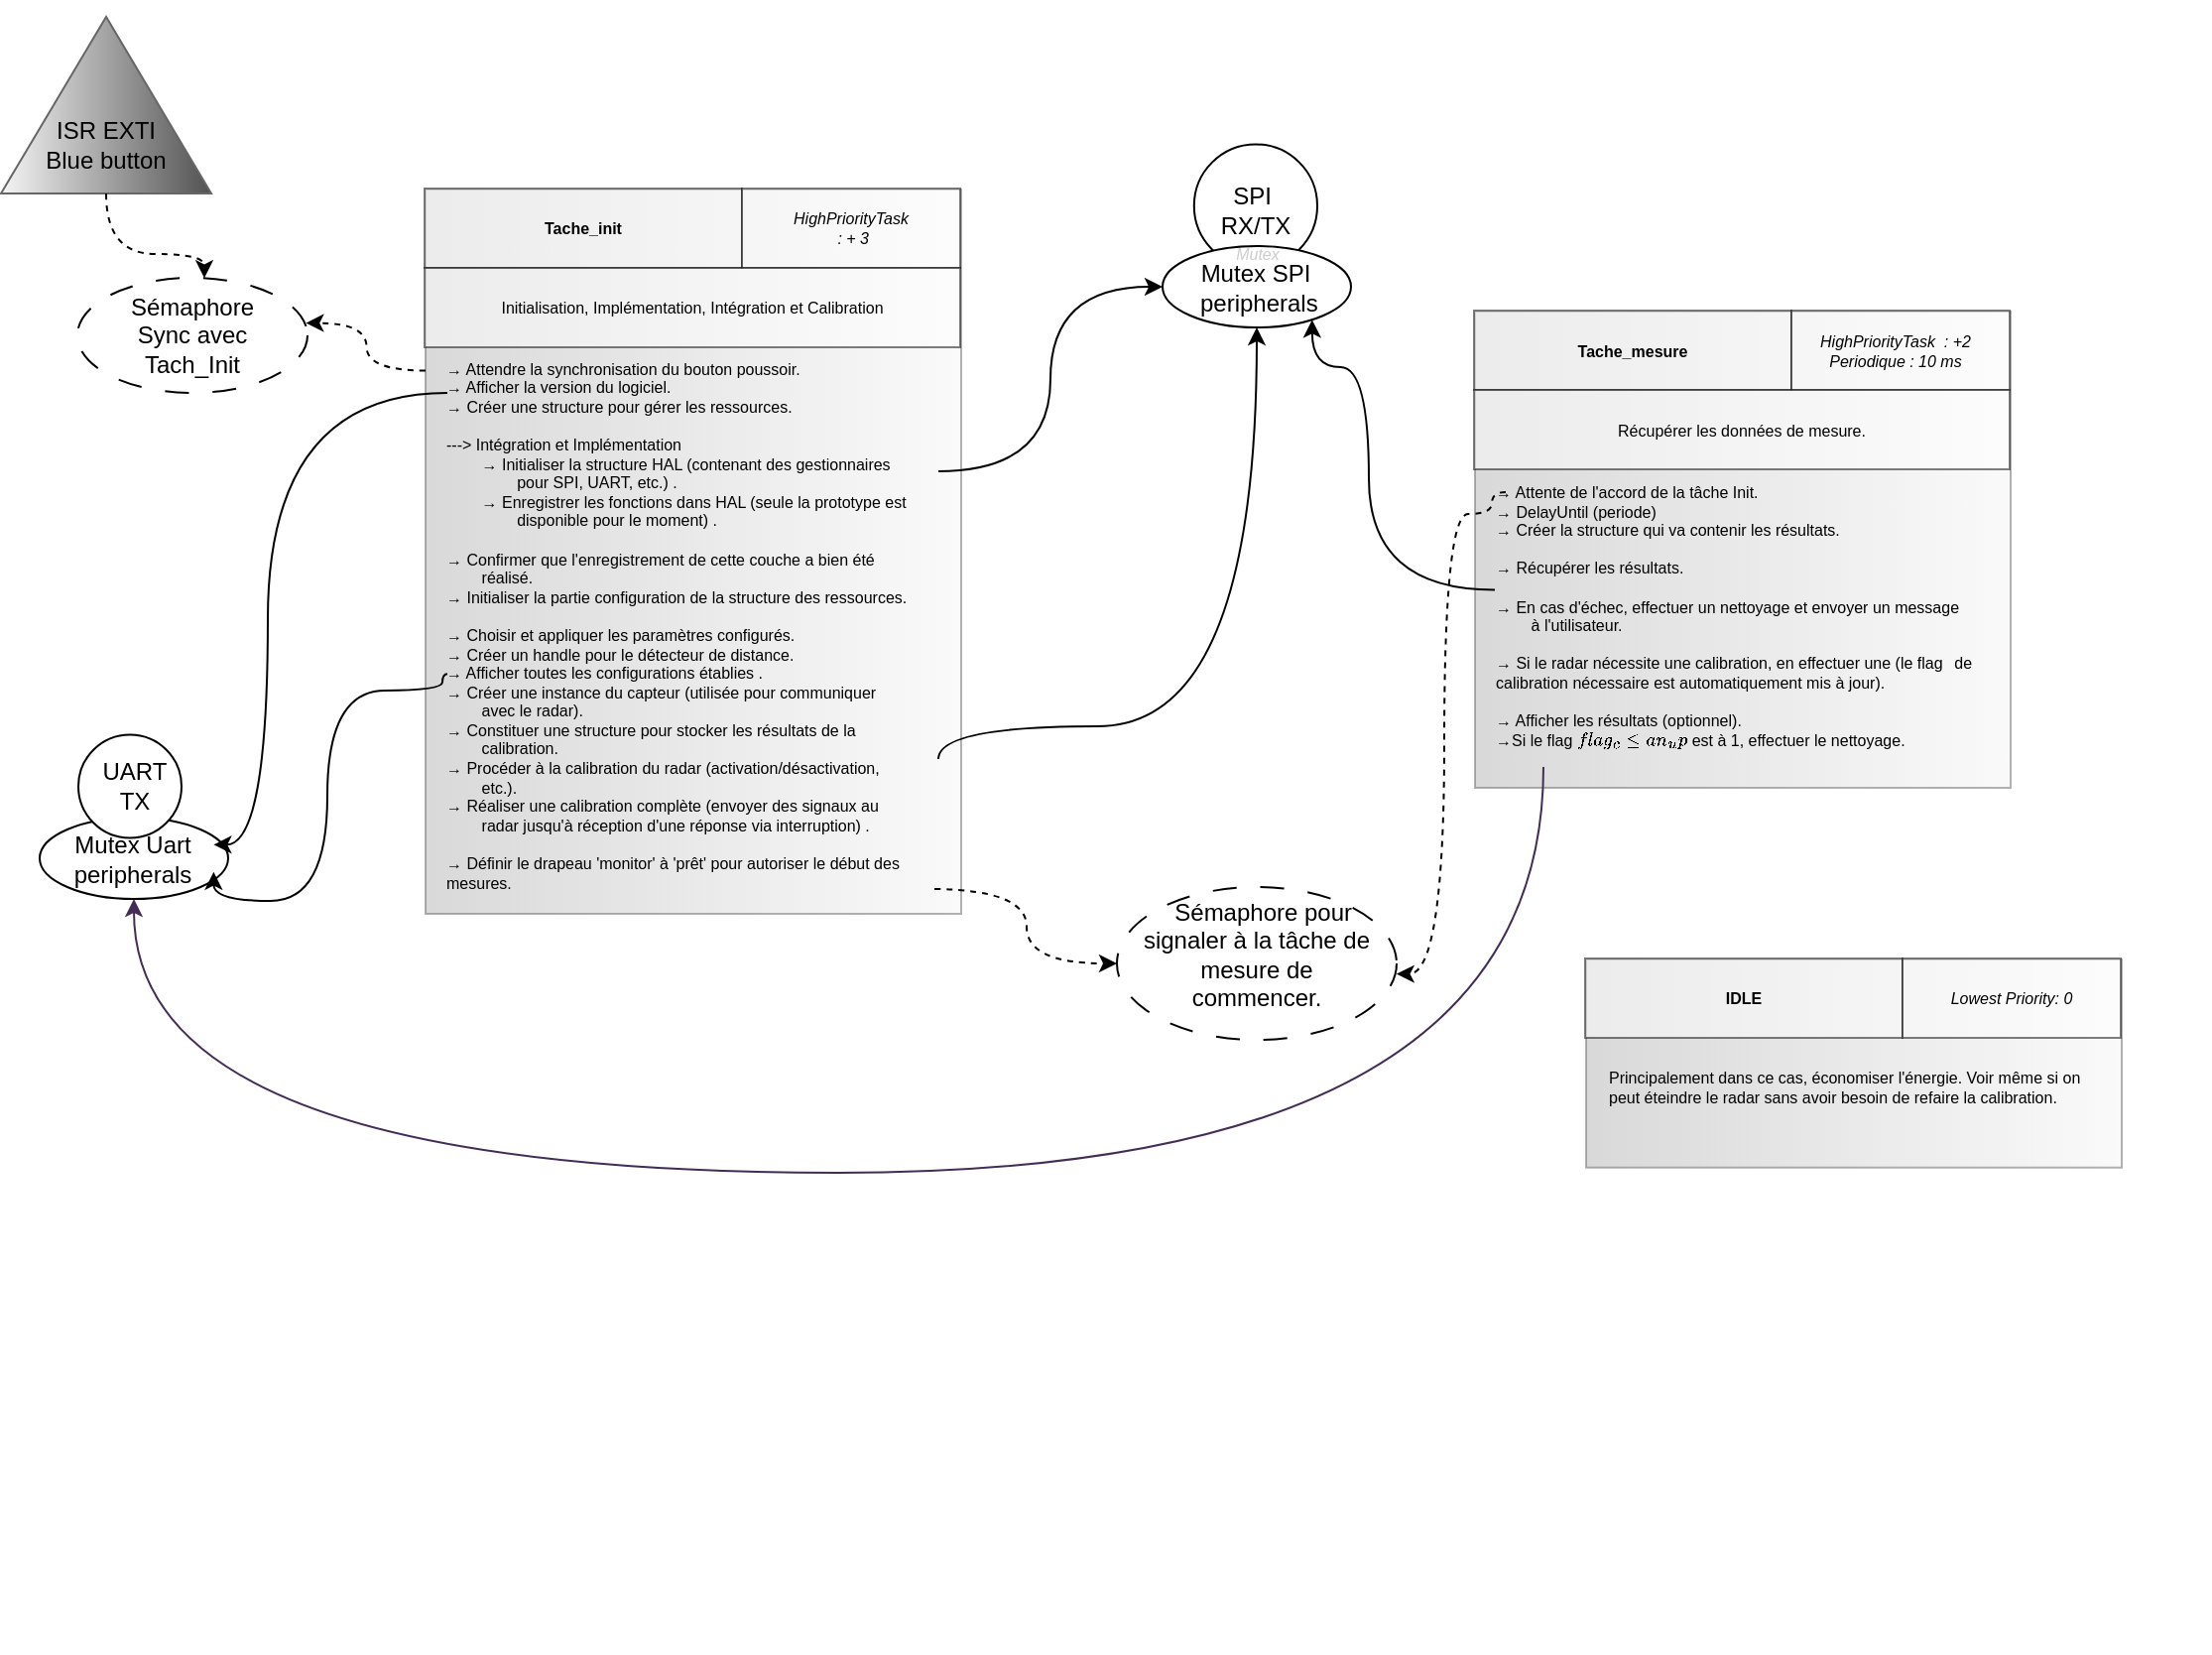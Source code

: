 <mxfile version="24.7.1" type="device">
  <diagram name="Page-1" id="WV3pjshjs76Fu0kXWGBu">
    <mxGraphModel dx="1168" dy="674" grid="0" gridSize="10" guides="1" tooltips="1" connect="1" arrows="1" fold="1" page="1" pageScale="1" pageWidth="1575" pageHeight="1181" math="0" shadow="0">
      <root>
        <mxCell id="0" />
        <mxCell id="1" parent="0" />
        <mxCell id="NJ-4D6JUMiWZt7nm9Dlb-1" value="" style="group;align=left;fontSize=8;fontColor=#000000;opacity=50;" vertex="1" connectable="0" parent="1">
          <mxGeometry x="246" y="131" width="362" height="360" as="geometry" />
        </mxCell>
        <mxCell id="NJ-4D6JUMiWZt7nm9Dlb-2" value="" style="rounded=0;whiteSpace=wrap;html=1;rotation=90;fontSize=8;opacity=50;fillColor=#f5f5f5;gradientColor=#b3b3b3;strokeColor=#666666;" vertex="1" parent="NJ-4D6JUMiWZt7nm9Dlb-1">
          <mxGeometry y="48" width="365" height="270" as="geometry" />
        </mxCell>
        <mxCell id="NJ-4D6JUMiWZt7nm9Dlb-3" value="" style="rounded=0;whiteSpace=wrap;html=1;fontSize=8;fontColor=#000000;opacity=50;" vertex="1" parent="NJ-4D6JUMiWZt7nm9Dlb-1">
          <mxGeometry x="47" width="160" height="40" as="geometry" />
        </mxCell>
        <mxCell id="NJ-4D6JUMiWZt7nm9Dlb-4" value="" style="rounded=0;whiteSpace=wrap;html=1;fontSize=8;fontColor=#000000;opacity=50;" vertex="1" parent="NJ-4D6JUMiWZt7nm9Dlb-1">
          <mxGeometry x="207" width="110" height="40" as="geometry" />
        </mxCell>
        <mxCell id="NJ-4D6JUMiWZt7nm9Dlb-5" value="" style="rounded=0;whiteSpace=wrap;html=1;fontSize=8;fontColor=#000000;opacity=50;" vertex="1" parent="NJ-4D6JUMiWZt7nm9Dlb-1">
          <mxGeometry x="47" y="40" width="270" height="40" as="geometry" />
        </mxCell>
        <mxCell id="NJ-4D6JUMiWZt7nm9Dlb-6" value="Tache_init" style="text;html=1;strokeColor=none;fillColor=none;align=center;verticalAlign=middle;whiteSpace=wrap;rounded=0;fontStyle=1;fontSize=8;fontColor=#000000;opacity=50;" vertex="1" parent="NJ-4D6JUMiWZt7nm9Dlb-1">
          <mxGeometry x="57" y="10" width="140" height="20" as="geometry" />
        </mxCell>
        <mxCell id="NJ-4D6JUMiWZt7nm9Dlb-7" value="&lt;div&gt;HighPriorityTask&lt;/div&gt;&amp;nbsp;: + 3" style="text;html=1;strokeColor=none;fillColor=none;align=center;verticalAlign=middle;whiteSpace=wrap;rounded=0;fontStyle=2;fontSize=8;fontColor=#000000;opacity=50;" vertex="1" parent="NJ-4D6JUMiWZt7nm9Dlb-1">
          <mxGeometry x="217" y="10" width="90" height="20" as="geometry" />
        </mxCell>
        <mxCell id="NJ-4D6JUMiWZt7nm9Dlb-8" value="Initialisation, Implémentation, Intégration et Calibration" style="text;html=1;strokeColor=none;fillColor=none;align=center;verticalAlign=middle;whiteSpace=wrap;rounded=0;fontSize=8;fontColor=#000000;opacity=50;" vertex="1" parent="NJ-4D6JUMiWZt7nm9Dlb-1">
          <mxGeometry x="57" y="50" width="250" height="20" as="geometry" />
        </mxCell>
        <mxCell id="NJ-4D6JUMiWZt7nm9Dlb-9" value="&lt;br&gt;→ Attendre la synchronisation du bouton poussoir.&lt;br&gt;→ Afficher la version du logiciel.&amp;nbsp; &lt;br&gt;→ Créer une structure pour gérer les ressources.&amp;nbsp; &lt;br&gt;&lt;br&gt;---&amp;gt; Intégration et Implémentation&amp;nbsp;&amp;nbsp; &lt;br&gt;&lt;span style=&quot;white-space: pre;&quot;&gt;&#x9;&lt;/span&gt;→ Initialiser la structure HAL (contenant des gestionnaires &lt;span style=&quot;white-space: pre;&quot;&gt;&#x9;&lt;/span&gt;&lt;span style=&quot;white-space: pre;&quot;&gt;&#x9;&lt;/span&gt;pour SPI, UART, etc.) . &lt;br&gt;&lt;span style=&quot;white-space: pre;&quot;&gt;&#x9;&lt;/span&gt;→ Enregistrer les fonctions dans HAL (seule la prototype est &lt;span style=&quot;white-space: pre;&quot;&gt;&#x9;&lt;/span&gt;&lt;span style=&quot;white-space: pre;&quot;&gt;&#x9;&lt;/span&gt;disponible pour le moment) . &lt;br&gt;&lt;br&gt;→ Confirmer que l&#39;enregistrement de cette couche a bien été &lt;span style=&quot;white-space: pre;&quot;&gt;&#x9;&lt;/span&gt;réalisé.&lt;br&gt;→ Initialiser la partie configuration de la structure des ressources.&amp;nbsp; &lt;br&gt;&lt;br&gt;→ Choisir et appliquer les paramètres configurés.&amp;nbsp; &lt;br&gt;→ Créer un handle pour le détecteur de distance.&amp;nbsp; &lt;br&gt;→ Afficher toutes les configurations établies . &lt;br&gt;→ Créer une instance du capteur (utilisée pour communiquer &lt;span style=&quot;white-space: pre;&quot;&gt;&#x9;&lt;/span&gt;avec le radar).&amp;nbsp; &lt;br&gt;→ Constituer une structure pour stocker les résultats de la &lt;span style=&quot;white-space: pre;&quot;&gt;&#x9;&lt;/span&gt;calibration.&amp;nbsp; &lt;br&gt;→ Procéder à la calibration du radar (activation/désactivation, &lt;span style=&quot;white-space: pre;&quot;&gt;&#x9;&lt;/span&gt;etc.).&amp;nbsp; &lt;br&gt;&lt;div&gt;→ Réaliser une calibration complète (envoyer des signaux au &lt;span style=&quot;white-space: pre;&quot;&gt;&#x9;&lt;/span&gt;radar jusqu&#39;à réception d&#39;une réponse via interruption) . &lt;/div&gt;&lt;div&gt;&lt;br&gt;→ Définir le drapeau &#39;monitor&#39; à &#39;prêt&#39; pour autoriser le début des mesures.&lt;br&gt;&lt;/div&gt;" style="text;html=1;strokeColor=none;fillColor=none;align=left;verticalAlign=top;whiteSpace=wrap;rounded=0;fontSize=8;fontColor=#000000;opacity=50;" vertex="1" parent="NJ-4D6JUMiWZt7nm9Dlb-1">
          <mxGeometry x="56" y="70" width="250" height="290" as="geometry" />
        </mxCell>
        <mxCell id="NJ-4D6JUMiWZt7nm9Dlb-10" value="" style="group" vertex="1" connectable="0" parent="1">
          <mxGeometry x="88" y="36" width="89" height="106" as="geometry" />
        </mxCell>
        <mxCell id="NJ-4D6JUMiWZt7nm9Dlb-11" value="" style="triangle;whiteSpace=wrap;html=1;align=left;rotation=-90;fillColor=#f5f5f5;gradientColor=#525252;strokeColor=#666666;" vertex="1" parent="NJ-4D6JUMiWZt7nm9Dlb-10">
          <mxGeometry width="89" height="106" as="geometry" />
        </mxCell>
        <mxCell id="NJ-4D6JUMiWZt7nm9Dlb-12" value="&lt;div&gt;ISR EXTI &lt;br&gt;&lt;/div&gt;&lt;div&gt;Blue button&lt;br&gt;&lt;/div&gt;" style="text;html=1;strokeColor=none;fillColor=none;align=center;verticalAlign=middle;whiteSpace=wrap;rounded=0;" vertex="1" parent="NJ-4D6JUMiWZt7nm9Dlb-10">
          <mxGeometry x="11.125" y="62.54" width="66.75" height="21.2" as="geometry" />
        </mxCell>
        <mxCell id="NJ-4D6JUMiWZt7nm9Dlb-13" value="" style="group;dashed=1;dashPattern=8 8;" vertex="1" connectable="0" parent="1">
          <mxGeometry x="118" y="176" width="116" height="58" as="geometry" />
        </mxCell>
        <mxCell id="NJ-4D6JUMiWZt7nm9Dlb-14" value="" style="ellipse;whiteSpace=wrap;html=1;align=left;dashed=1;dashPattern=12 12;" vertex="1" parent="NJ-4D6JUMiWZt7nm9Dlb-13">
          <mxGeometry width="116" height="58.0" as="geometry" />
        </mxCell>
        <mxCell id="NJ-4D6JUMiWZt7nm9Dlb-15" value="&lt;div&gt;Sémaphore &lt;br&gt;&lt;/div&gt;&lt;div&gt;Sync avec Tach_Init&lt;br&gt;&lt;/div&gt;" style="text;html=1;strokeColor=none;fillColor=none;align=center;verticalAlign=middle;whiteSpace=wrap;rounded=0;" vertex="1" parent="NJ-4D6JUMiWZt7nm9Dlb-13">
          <mxGeometry x="8.923" y="19.333" width="98.154" height="19.333" as="geometry" />
        </mxCell>
        <mxCell id="NJ-4D6JUMiWZt7nm9Dlb-16" value="" style="group;dashed=1;dashPattern=8 8;" vertex="1" connectable="0" parent="1">
          <mxGeometry x="642" y="483" width="141" height="77" as="geometry" />
        </mxCell>
        <mxCell id="NJ-4D6JUMiWZt7nm9Dlb-17" value="" style="ellipse;whiteSpace=wrap;html=1;align=left;dashed=1;dashPattern=12 12;" vertex="1" parent="NJ-4D6JUMiWZt7nm9Dlb-16">
          <mxGeometry width="141" height="77" as="geometry" />
        </mxCell>
        <mxCell id="NJ-4D6JUMiWZt7nm9Dlb-18" value="&amp;nbsp; Sémaphore pour signaler à la tâche de mesure de commencer." style="text;html=1;strokeColor=none;fillColor=none;align=center;verticalAlign=middle;whiteSpace=wrap;rounded=0;" vertex="1" parent="NJ-4D6JUMiWZt7nm9Dlb-16">
          <mxGeometry x="10.846" y="22.458" width="119.308" height="22.458" as="geometry" />
        </mxCell>
        <mxCell id="NJ-4D6JUMiWZt7nm9Dlb-19" value="" style="rounded=0;whiteSpace=wrap;html=1;rotation=90;fontSize=8;opacity=50;fillColor=#f5f5f5;gradientColor=#b3b3b3;strokeColor=#666666;" vertex="1" parent="1">
          <mxGeometry x="837.5" y="178" width="240" height="270" as="geometry" />
        </mxCell>
        <mxCell id="NJ-4D6JUMiWZt7nm9Dlb-20" value="" style="rounded=0;whiteSpace=wrap;html=1;fontSize=8;fontColor=#000000;opacity=50;" vertex="1" parent="1">
          <mxGeometry x="822" y="192.5" width="160" height="40" as="geometry" />
        </mxCell>
        <mxCell id="NJ-4D6JUMiWZt7nm9Dlb-21" value="" style="rounded=0;whiteSpace=wrap;html=1;fontSize=8;fontColor=#000000;opacity=50;" vertex="1" parent="1">
          <mxGeometry x="982" y="192.5" width="110" height="40" as="geometry" />
        </mxCell>
        <mxCell id="NJ-4D6JUMiWZt7nm9Dlb-22" value="Récupérer les données de mesure." style="rounded=0;whiteSpace=wrap;html=1;fontSize=8;fontColor=#000000;opacity=50;" vertex="1" parent="1">
          <mxGeometry x="822" y="232.5" width="270" height="40" as="geometry" />
        </mxCell>
        <mxCell id="NJ-4D6JUMiWZt7nm9Dlb-23" value="Tache_mesure" style="text;html=1;strokeColor=none;fillColor=none;align=center;verticalAlign=middle;whiteSpace=wrap;rounded=0;fontStyle=1;fontSize=8;fontColor=#000000;opacity=50;" vertex="1" parent="1">
          <mxGeometry x="832" y="202.5" width="140" height="20" as="geometry" />
        </mxCell>
        <mxCell id="NJ-4D6JUMiWZt7nm9Dlb-24" value="&lt;div&gt;HighPriorityTask&amp;nbsp; : +2&lt;/div&gt;&lt;div&gt;Periodique : 10 ms &lt;br&gt;&lt;/div&gt;" style="text;html=1;strokeColor=none;fillColor=none;align=center;verticalAlign=middle;whiteSpace=wrap;rounded=0;fontStyle=2;fontSize=8;fontColor=#000000;opacity=50;" vertex="1" parent="1">
          <mxGeometry x="992" y="202.5" width="85" height="20" as="geometry" />
        </mxCell>
        <mxCell id="NJ-4D6JUMiWZt7nm9Dlb-25" style="edgeStyle=orthogonalEdgeStyle;rounded=0;orthogonalLoop=1;jettySize=auto;html=1;entryX=0.5;entryY=1;entryDx=0;entryDy=0;curved=1;fillColor=#76608a;strokeColor=#432D57;" edge="1" parent="1" source="NJ-4D6JUMiWZt7nm9Dlb-26" target="NJ-4D6JUMiWZt7nm9Dlb-41">
          <mxGeometry relative="1" as="geometry">
            <Array as="points">
              <mxPoint x="857" y="627" />
              <mxPoint x="147" y="627" />
            </Array>
          </mxGeometry>
        </mxCell>
        <mxCell id="NJ-4D6JUMiWZt7nm9Dlb-26" value="&lt;div&gt;→ Attente de l&#39;accord de la tâche Init.&lt;/div&gt;&lt;div&gt;→ DelayUntil (periode)&lt;br&gt;&lt;/div&gt;→ Créer la structure qui va contenir les résultats.&lt;br&gt;&lt;br&gt;→ Récupérer les résultats.&lt;br&gt;&lt;br&gt;→ En cas d&#39;échec, effectuer un nettoyage et envoyer un message &lt;span style=&quot;white-space: pre;&quot;&gt;&#x9;&lt;/span&gt;à l&#39;utilisateur.&lt;br&gt;&lt;br&gt;→ Si le radar nécessite une calibration, en effectuer une (le flag &lt;span style=&quot;white-space: pre;&quot;&gt;&#x9;&lt;/span&gt;de calibration nécessaire est automatiquement mis à jour).&lt;br&gt;&lt;br&gt;&lt;div&gt;→ Afficher les résultats (optionnel).&lt;/div&gt;&lt;div&gt;&lt;div&gt;→Si le flag `flag_clean_up` est à 1, effectuer le nettoyage.&lt;/div&gt;&lt;/div&gt;" style="text;html=1;strokeColor=none;fillColor=none;align=left;verticalAlign=top;whiteSpace=wrap;rounded=0;fontSize=8;fontColor=#000000;opacity=50;" vertex="1" parent="1">
          <mxGeometry x="831" y="272.5" width="250" height="150" as="geometry" />
        </mxCell>
        <mxCell id="NJ-4D6JUMiWZt7nm9Dlb-27" value="" style="group;align=left;fontSize=8;fontColor=#000000;opacity=50;" vertex="1" connectable="0" parent="1">
          <mxGeometry x="831" y="519" width="362" height="350" as="geometry" />
        </mxCell>
        <mxCell id="NJ-4D6JUMiWZt7nm9Dlb-28" value="" style="rounded=0;whiteSpace=wrap;html=1;rotation=90;fontSize=8;opacity=50;fillColor=#f5f5f5;gradientColor=#b3b3b3;strokeColor=#666666;" vertex="1" parent="NJ-4D6JUMiWZt7nm9Dlb-27">
          <mxGeometry x="130.07" y="-82.06" width="104.87" height="270" as="geometry" />
        </mxCell>
        <mxCell id="NJ-4D6JUMiWZt7nm9Dlb-29" value="" style="rounded=0;whiteSpace=wrap;html=1;fontSize=8;fontColor=#000000;opacity=50;" vertex="1" parent="NJ-4D6JUMiWZt7nm9Dlb-27">
          <mxGeometry x="47" width="160" height="40" as="geometry" />
        </mxCell>
        <mxCell id="NJ-4D6JUMiWZt7nm9Dlb-30" value="" style="rounded=0;whiteSpace=wrap;html=1;fontSize=8;fontColor=#000000;opacity=50;" vertex="1" parent="NJ-4D6JUMiWZt7nm9Dlb-27">
          <mxGeometry x="207" width="110" height="40" as="geometry" />
        </mxCell>
        <mxCell id="NJ-4D6JUMiWZt7nm9Dlb-31" value="IDLE" style="text;html=1;strokeColor=none;fillColor=none;align=center;verticalAlign=middle;whiteSpace=wrap;rounded=0;fontStyle=1;fontSize=8;fontColor=#000000;opacity=50;" vertex="1" parent="NJ-4D6JUMiWZt7nm9Dlb-27">
          <mxGeometry x="57" y="10" width="140" height="20" as="geometry" />
        </mxCell>
        <mxCell id="NJ-4D6JUMiWZt7nm9Dlb-32" value="Lowest Priority: 0" style="text;html=1;strokeColor=none;fillColor=none;align=center;verticalAlign=middle;whiteSpace=wrap;rounded=0;fontStyle=2;fontSize=8;fontColor=#000000;opacity=50;" vertex="1" parent="NJ-4D6JUMiWZt7nm9Dlb-27">
          <mxGeometry x="217" y="10" width="90" height="20" as="geometry" />
        </mxCell>
        <mxCell id="NJ-4D6JUMiWZt7nm9Dlb-33" value="Principalement dans ce cas, économiser l&#39;énergie. Voir même si on peut éteindre le radar sans avoir besoin de refaire la calibration." style="text;html=1;strokeColor=none;fillColor=none;align=left;verticalAlign=top;whiteSpace=wrap;rounded=0;fontSize=8;fontColor=#000000;opacity=50;" vertex="1" parent="NJ-4D6JUMiWZt7nm9Dlb-27">
          <mxGeometry x="57" y="49" width="250" height="144" as="geometry" />
        </mxCell>
        <mxCell id="NJ-4D6JUMiWZt7nm9Dlb-34" value="" style="group" vertex="1" connectable="0" parent="1">
          <mxGeometry x="671" y="98" width="72" height="78" as="geometry" />
        </mxCell>
        <mxCell id="NJ-4D6JUMiWZt7nm9Dlb-35" value="" style="ellipse;whiteSpace=wrap;html=1;aspect=fixed;align=left;" vertex="1" parent="NJ-4D6JUMiWZt7nm9Dlb-34">
          <mxGeometry x="9.9" y="10.725" width="62.1" height="62.1" as="geometry" />
        </mxCell>
        <mxCell id="NJ-4D6JUMiWZt7nm9Dlb-36" value="SPI&amp;nbsp; RX/TX " style="text;html=1;strokeColor=none;fillColor=none;align=center;verticalAlign=middle;whiteSpace=wrap;rounded=0;" vertex="1" parent="NJ-4D6JUMiWZt7nm9Dlb-34">
          <mxGeometry x="13.95" y="24.863" width="54" height="39" as="geometry" />
        </mxCell>
        <mxCell id="NJ-4D6JUMiWZt7nm9Dlb-37" value="" style="edgeStyle=orthogonalEdgeStyle;rounded=0;orthogonalLoop=1;jettySize=auto;html=1;curved=1;dashed=1;" edge="1" parent="1" source="NJ-4D6JUMiWZt7nm9Dlb-11" target="NJ-4D6JUMiWZt7nm9Dlb-14">
          <mxGeometry relative="1" as="geometry">
            <Array as="points">
              <mxPoint x="132" y="164" />
              <mxPoint x="182" y="164" />
            </Array>
          </mxGeometry>
        </mxCell>
        <mxCell id="NJ-4D6JUMiWZt7nm9Dlb-38" style="edgeStyle=orthogonalEdgeStyle;rounded=0;orthogonalLoop=1;jettySize=auto;html=1;exitX=0.25;exitY=1;exitDx=0;exitDy=0;entryX=0.993;entryY=0.393;entryDx=0;entryDy=0;entryPerimeter=0;curved=1;dashed=1;" edge="1" parent="1" source="NJ-4D6JUMiWZt7nm9Dlb-2" target="NJ-4D6JUMiWZt7nm9Dlb-14">
          <mxGeometry relative="1" as="geometry" />
        </mxCell>
        <mxCell id="NJ-4D6JUMiWZt7nm9Dlb-39" value="" style="group" vertex="1" connectable="0" parent="1">
          <mxGeometry x="99" y="448" width="95" height="41" as="geometry" />
        </mxCell>
        <mxCell id="NJ-4D6JUMiWZt7nm9Dlb-40" value="" style="group" vertex="1" connectable="0" parent="NJ-4D6JUMiWZt7nm9Dlb-39">
          <mxGeometry width="95" height="41" as="geometry" />
        </mxCell>
        <mxCell id="NJ-4D6JUMiWZt7nm9Dlb-41" value="" style="ellipse;whiteSpace=wrap;html=1;align=left;" vertex="1" parent="NJ-4D6JUMiWZt7nm9Dlb-40">
          <mxGeometry width="95" height="41" as="geometry" />
        </mxCell>
        <mxCell id="NJ-4D6JUMiWZt7nm9Dlb-42" value="Mutex Uart peripherals " style="text;html=1;strokeColor=none;fillColor=none;align=center;verticalAlign=middle;whiteSpace=wrap;rounded=0;" vertex="1" parent="NJ-4D6JUMiWZt7nm9Dlb-40">
          <mxGeometry x="7.308" y="13.667" width="80.385" height="13.667" as="geometry" />
        </mxCell>
        <mxCell id="NJ-4D6JUMiWZt7nm9Dlb-43" value="&lt;font style=&quot;font-size: 8px&quot; color=&quot;#cccccc&quot;&gt;&lt;i&gt;Mutex&lt;/i&gt;&lt;/font&gt;" style="text;html=1;strokeColor=none;fillColor=none;align=center;verticalAlign=middle;whiteSpace=wrap;rounded=0;dropTarget=0;connectable=0;" vertex="1" parent="NJ-4D6JUMiWZt7nm9Dlb-40">
          <mxGeometry x="25.577" y="-3.417" width="43.846" height="13.667" as="geometry" />
        </mxCell>
        <mxCell id="NJ-4D6JUMiWZt7nm9Dlb-44" value="" style="group" vertex="1" connectable="0" parent="NJ-4D6JUMiWZt7nm9Dlb-40">
          <mxGeometry x="19.5" y="-41.75" width="56" height="52" as="geometry" />
        </mxCell>
        <mxCell id="NJ-4D6JUMiWZt7nm9Dlb-45" value="" style="ellipse;whiteSpace=wrap;html=1;aspect=fixed;align=left;" vertex="1" parent="NJ-4D6JUMiWZt7nm9Dlb-44">
          <mxGeometry width="52" height="52" as="geometry" />
        </mxCell>
        <mxCell id="NJ-4D6JUMiWZt7nm9Dlb-46" value="&lt;div&gt;UART&lt;/div&gt;&lt;div&gt;TX&lt;br&gt;&lt;/div&gt;" style="text;html=1;strokeColor=none;fillColor=none;align=center;verticalAlign=middle;whiteSpace=wrap;rounded=0;" vertex="1" parent="NJ-4D6JUMiWZt7nm9Dlb-44">
          <mxGeometry x="7" y="13" width="42" height="26" as="geometry" />
        </mxCell>
        <mxCell id="NJ-4D6JUMiWZt7nm9Dlb-47" value="" style="group" vertex="1" connectable="0" parent="1">
          <mxGeometry x="665" y="160" width="95" height="41" as="geometry" />
        </mxCell>
        <mxCell id="NJ-4D6JUMiWZt7nm9Dlb-48" value="" style="group" vertex="1" connectable="0" parent="NJ-4D6JUMiWZt7nm9Dlb-47">
          <mxGeometry width="95" height="41" as="geometry" />
        </mxCell>
        <mxCell id="NJ-4D6JUMiWZt7nm9Dlb-49" value="" style="ellipse;whiteSpace=wrap;html=1;align=left;" vertex="1" parent="NJ-4D6JUMiWZt7nm9Dlb-48">
          <mxGeometry width="95" height="41" as="geometry" />
        </mxCell>
        <mxCell id="NJ-4D6JUMiWZt7nm9Dlb-50" value="&lt;div&gt;Mutex SPI&lt;/div&gt;&lt;div&gt;&amp;nbsp;peripherals &lt;/div&gt;" style="text;html=1;strokeColor=none;fillColor=none;align=center;verticalAlign=middle;whiteSpace=wrap;rounded=0;" vertex="1" parent="NJ-4D6JUMiWZt7nm9Dlb-48">
          <mxGeometry x="7.308" y="13.667" width="80.385" height="13.667" as="geometry" />
        </mxCell>
        <mxCell id="NJ-4D6JUMiWZt7nm9Dlb-51" value="&lt;font style=&quot;font-size: 8px&quot; color=&quot;#cccccc&quot;&gt;&lt;i&gt;Mutex&lt;/i&gt;&lt;/font&gt;" style="text;html=1;strokeColor=none;fillColor=none;align=center;verticalAlign=middle;whiteSpace=wrap;rounded=0;dropTarget=0;connectable=0;" vertex="1" parent="NJ-4D6JUMiWZt7nm9Dlb-48">
          <mxGeometry x="25.577" y="-3.417" width="43.846" height="13.667" as="geometry" />
        </mxCell>
        <mxCell id="NJ-4D6JUMiWZt7nm9Dlb-52" style="edgeStyle=orthogonalEdgeStyle;rounded=0;orthogonalLoop=1;jettySize=auto;html=1;entryX=0;entryY=0.5;entryDx=0;entryDy=0;curved=1;dashed=1;" edge="1" parent="1" target="NJ-4D6JUMiWZt7nm9Dlb-17">
          <mxGeometry relative="1" as="geometry">
            <mxPoint x="550" y="484" as="sourcePoint" />
          </mxGeometry>
        </mxCell>
        <mxCell id="NJ-4D6JUMiWZt7nm9Dlb-53" style="edgeStyle=orthogonalEdgeStyle;rounded=0;orthogonalLoop=1;jettySize=auto;html=1;entryX=0.999;entryY=0.569;entryDx=0;entryDy=0;entryPerimeter=0;curved=1;dashed=1;" edge="1" parent="1" target="NJ-4D6JUMiWZt7nm9Dlb-17">
          <mxGeometry relative="1" as="geometry">
            <mxPoint x="838" y="284" as="sourcePoint" />
            <Array as="points">
              <mxPoint x="831" y="295" />
              <mxPoint x="807" y="295" />
              <mxPoint x="807" y="527" />
            </Array>
          </mxGeometry>
        </mxCell>
        <mxCell id="NJ-4D6JUMiWZt7nm9Dlb-54" style="edgeStyle=orthogonalEdgeStyle;rounded=0;orthogonalLoop=1;jettySize=auto;html=1;exitX=1;exitY=0.25;exitDx=0;exitDy=0;entryX=0;entryY=0.5;entryDx=0;entryDy=0;curved=1;" edge="1" parent="1" source="NJ-4D6JUMiWZt7nm9Dlb-9" target="NJ-4D6JUMiWZt7nm9Dlb-49">
          <mxGeometry relative="1" as="geometry" />
        </mxCell>
        <mxCell id="NJ-4D6JUMiWZt7nm9Dlb-55" style="edgeStyle=orthogonalEdgeStyle;rounded=0;orthogonalLoop=1;jettySize=auto;html=1;exitX=0.01;exitY=0.114;exitDx=0;exitDy=0;entryX=1;entryY=0;entryDx=0;entryDy=0;exitPerimeter=0;curved=1;" edge="1" parent="1" source="NJ-4D6JUMiWZt7nm9Dlb-9" target="NJ-4D6JUMiWZt7nm9Dlb-42">
          <mxGeometry relative="1" as="geometry">
            <Array as="points">
              <mxPoint x="214" y="234" />
              <mxPoint x="214" y="462" />
            </Array>
          </mxGeometry>
        </mxCell>
        <mxCell id="NJ-4D6JUMiWZt7nm9Dlb-56" style="edgeStyle=orthogonalEdgeStyle;rounded=0;orthogonalLoop=1;jettySize=auto;html=1;exitX=0.01;exitY=0.602;exitDx=0;exitDy=0;entryX=1;entryY=1;entryDx=0;entryDy=0;curved=1;exitPerimeter=0;" edge="1" parent="1" source="NJ-4D6JUMiWZt7nm9Dlb-9" target="NJ-4D6JUMiWZt7nm9Dlb-42">
          <mxGeometry relative="1" as="geometry">
            <Array as="points">
              <mxPoint x="302" y="376" />
              <mxPoint x="302" y="384" />
              <mxPoint x="244" y="384" />
              <mxPoint x="244" y="490" />
              <mxPoint x="187" y="490" />
            </Array>
          </mxGeometry>
        </mxCell>
        <mxCell id="NJ-4D6JUMiWZt7nm9Dlb-57" style="edgeStyle=orthogonalEdgeStyle;rounded=0;orthogonalLoop=1;jettySize=auto;html=1;exitX=0.006;exitY=0.405;exitDx=0;exitDy=0;entryX=0.794;entryY=0.907;entryDx=0;entryDy=0;entryPerimeter=0;exitPerimeter=0;curved=1;" edge="1" parent="1" source="NJ-4D6JUMiWZt7nm9Dlb-26" target="NJ-4D6JUMiWZt7nm9Dlb-49">
          <mxGeometry relative="1" as="geometry">
            <Array as="points">
              <mxPoint x="769" y="333" />
              <mxPoint x="769" y="221" />
              <mxPoint x="740" y="221" />
            </Array>
          </mxGeometry>
        </mxCell>
        <mxCell id="NJ-4D6JUMiWZt7nm9Dlb-58" style="edgeStyle=orthogonalEdgeStyle;rounded=0;orthogonalLoop=1;jettySize=auto;html=1;exitX=1;exitY=0.75;exitDx=0;exitDy=0;entryX=0.5;entryY=1;entryDx=0;entryDy=0;curved=1;" edge="1" parent="1" source="NJ-4D6JUMiWZt7nm9Dlb-9" target="NJ-4D6JUMiWZt7nm9Dlb-49">
          <mxGeometry relative="1" as="geometry">
            <Array as="points">
              <mxPoint x="552" y="402" />
              <mxPoint x="713" y="402" />
            </Array>
          </mxGeometry>
        </mxCell>
      </root>
    </mxGraphModel>
  </diagram>
</mxfile>
